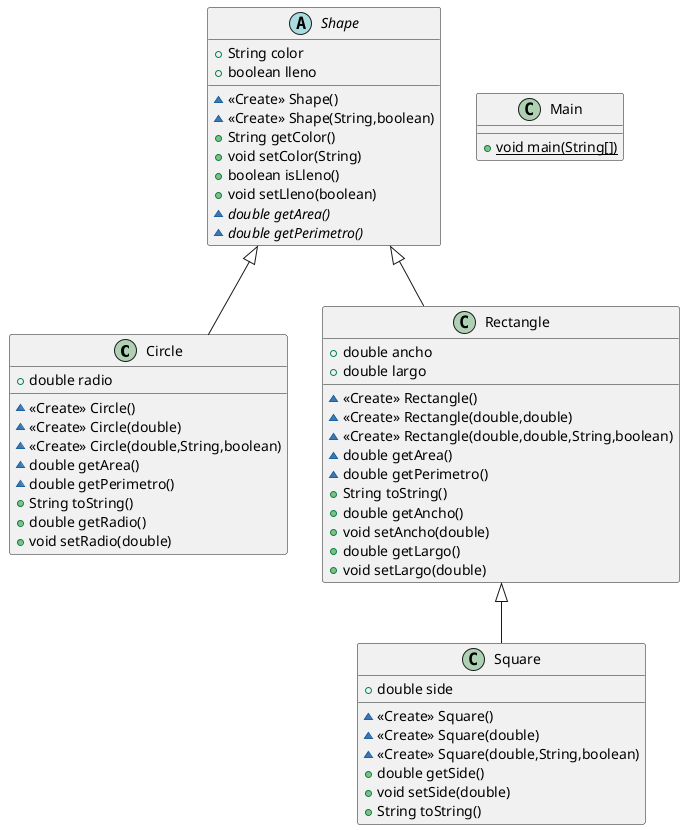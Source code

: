 @startuml
class Circle {
+ double radio
~ <<Create>> Circle()
~ <<Create>> Circle(double)
~ <<Create>> Circle(double,String,boolean)
~ double getArea()
~ double getPerimetro()
+ String toString()
+ double getRadio()
+ void setRadio(double)
}
class Rectangle {
+ double ancho
+ double largo
~ <<Create>> Rectangle()
~ <<Create>> Rectangle(double,double)
~ <<Create>> Rectangle(double,double,String,boolean)
~ double getArea()
~ double getPerimetro()
+ String toString()
+ double getAncho()
+ void setAncho(double)
+ double getLargo()
+ void setLargo(double)
}
abstract class Shape {
+ String color
+ boolean lleno
~ <<Create>> Shape()
~ <<Create>> Shape(String,boolean)
+ String getColor()
+ void setColor(String)
+ boolean isLleno()
+ void setLleno(boolean)
~ {abstract}double getArea()
~ {abstract}double getPerimetro()
}
class Square {
+ double side
~ <<Create>> Square()
~ <<Create>> Square(double)
~ <<Create>> Square(double,String,boolean)
+ double getSide()
+ void setSide(double)
+ String toString()
}
class Main {
+ {static} void main(String[])
}


Shape <|-- Circle
Shape <|-- Rectangle
Rectangle <|-- Square
@enduml